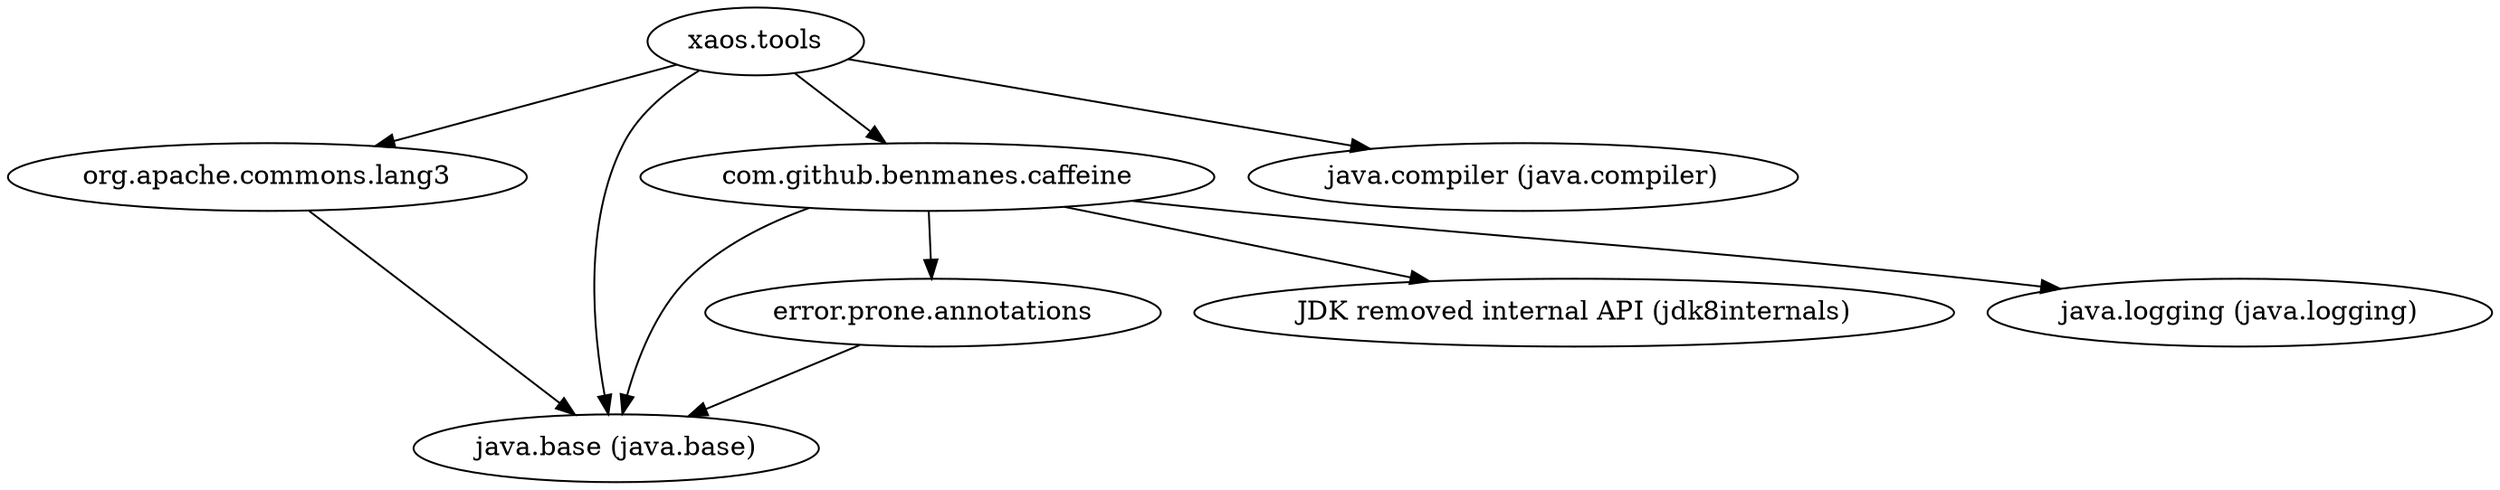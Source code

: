 digraph "summary" {
  "org.apache.commons.lang3"                         -> "java.base (java.base)";
  "error.prone.annotations"                          -> "java.base (java.base)";
  "xaos.tools"                                       -> "com.github.benmanes.caffeine";
  "xaos.tools"                                       -> "java.base (java.base)";
  "xaos.tools"                                       -> "java.compiler (java.compiler)";
  "xaos.tools"                                       -> "org.apache.commons.lang3";
  "com.github.benmanes.caffeine"                     -> "JDK removed internal API (jdk8internals)";
  "com.github.benmanes.caffeine"                     -> "error.prone.annotations";
  "com.github.benmanes.caffeine"                     -> "java.base (java.base)";
  "com.github.benmanes.caffeine"                     -> "java.logging (java.logging)";
}
